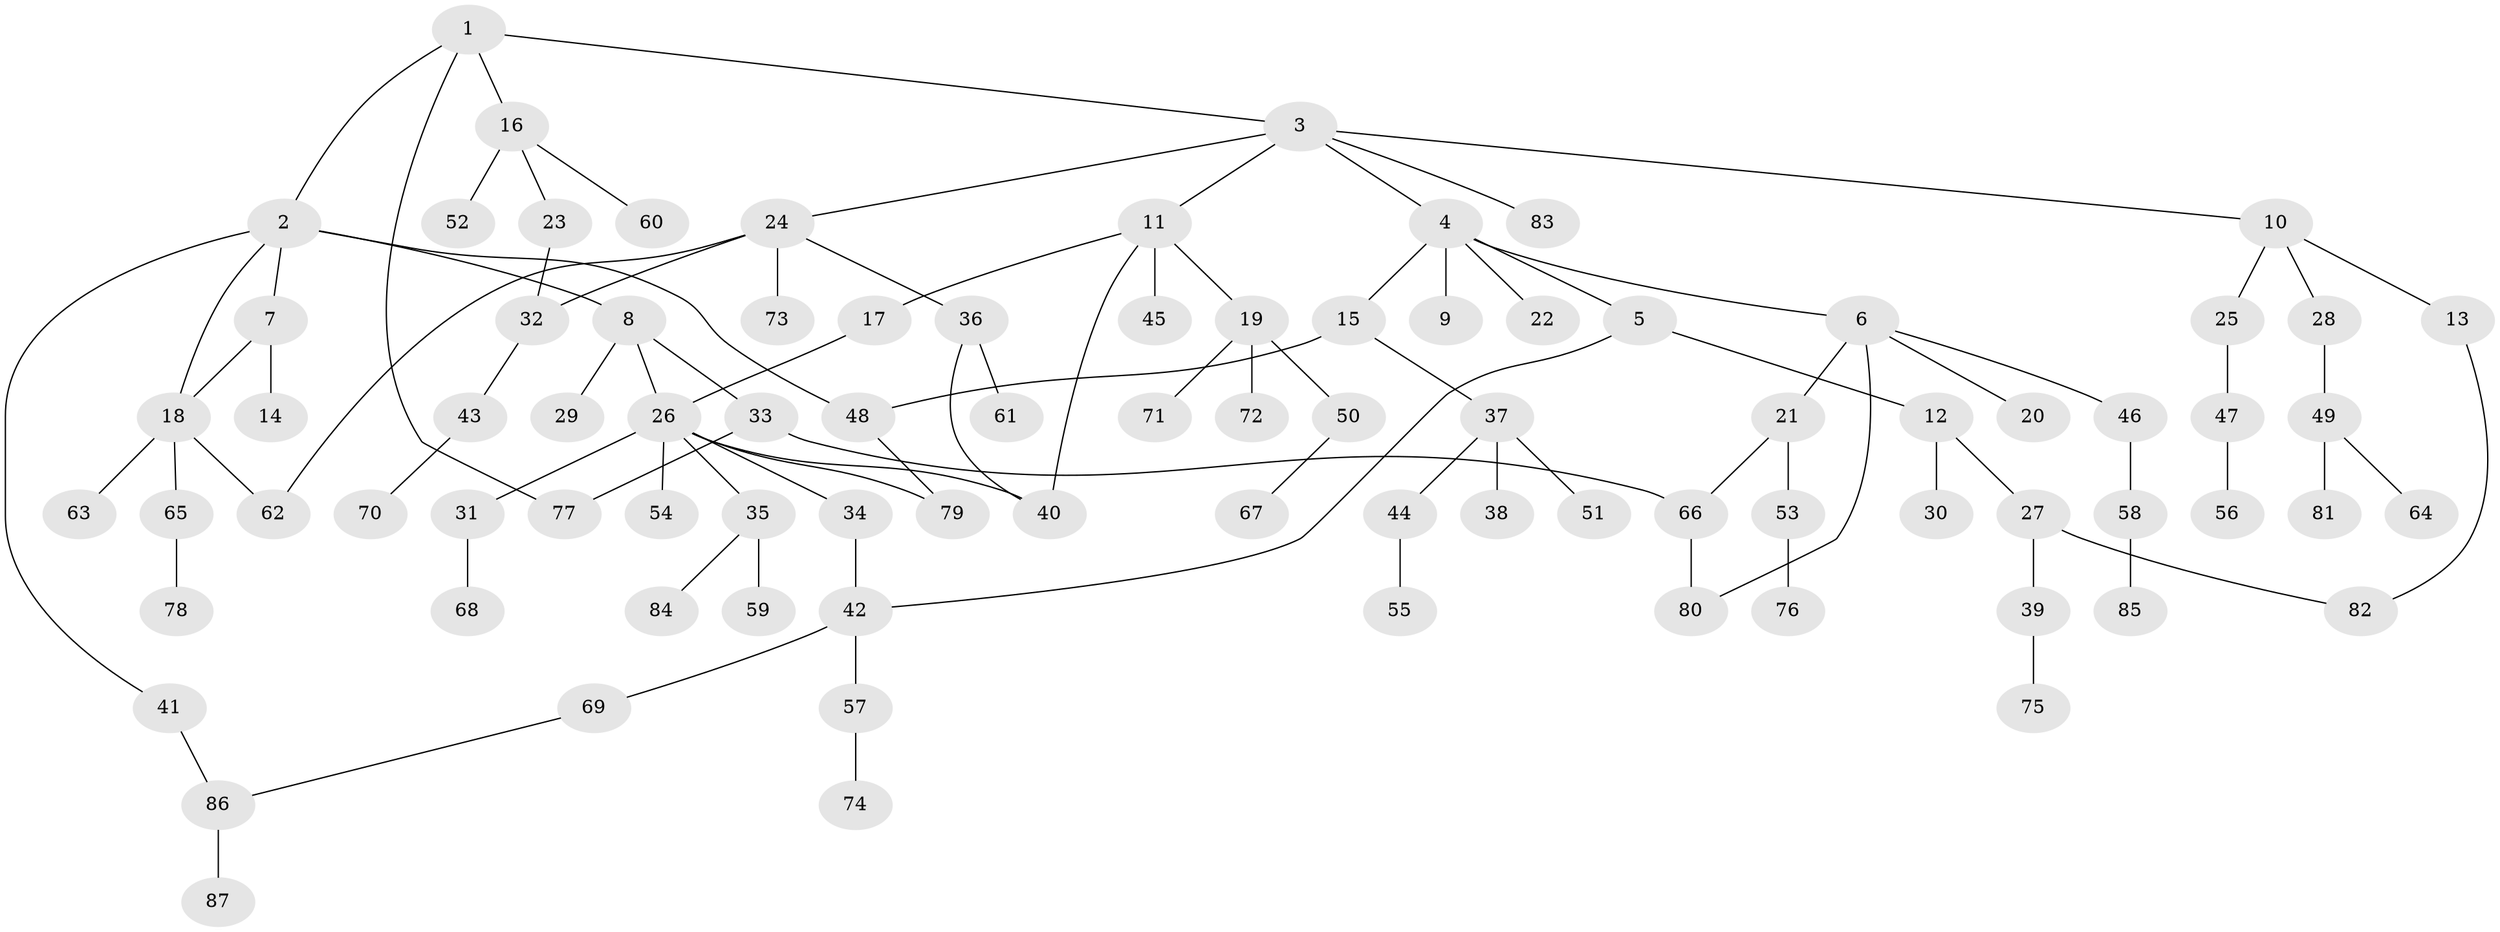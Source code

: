// Generated by graph-tools (version 1.1) at 2025/42/03/09/25 04:42:14]
// undirected, 87 vertices, 100 edges
graph export_dot {
graph [start="1"]
  node [color=gray90,style=filled];
  1;
  2;
  3;
  4;
  5;
  6;
  7;
  8;
  9;
  10;
  11;
  12;
  13;
  14;
  15;
  16;
  17;
  18;
  19;
  20;
  21;
  22;
  23;
  24;
  25;
  26;
  27;
  28;
  29;
  30;
  31;
  32;
  33;
  34;
  35;
  36;
  37;
  38;
  39;
  40;
  41;
  42;
  43;
  44;
  45;
  46;
  47;
  48;
  49;
  50;
  51;
  52;
  53;
  54;
  55;
  56;
  57;
  58;
  59;
  60;
  61;
  62;
  63;
  64;
  65;
  66;
  67;
  68;
  69;
  70;
  71;
  72;
  73;
  74;
  75;
  76;
  77;
  78;
  79;
  80;
  81;
  82;
  83;
  84;
  85;
  86;
  87;
  1 -- 2;
  1 -- 3;
  1 -- 16;
  1 -- 77;
  2 -- 7;
  2 -- 8;
  2 -- 18;
  2 -- 41;
  2 -- 48;
  3 -- 4;
  3 -- 10;
  3 -- 11;
  3 -- 24;
  3 -- 83;
  4 -- 5;
  4 -- 6;
  4 -- 9;
  4 -- 15;
  4 -- 22;
  5 -- 12;
  5 -- 42;
  6 -- 20;
  6 -- 21;
  6 -- 46;
  6 -- 80;
  7 -- 14;
  7 -- 18;
  8 -- 29;
  8 -- 33;
  8 -- 26;
  10 -- 13;
  10 -- 25;
  10 -- 28;
  11 -- 17;
  11 -- 19;
  11 -- 45;
  11 -- 40;
  12 -- 27;
  12 -- 30;
  13 -- 82;
  15 -- 37;
  15 -- 48;
  16 -- 23;
  16 -- 52;
  16 -- 60;
  17 -- 26;
  18 -- 62;
  18 -- 63;
  18 -- 65;
  19 -- 50;
  19 -- 71;
  19 -- 72;
  21 -- 53;
  21 -- 66;
  23 -- 32;
  24 -- 32;
  24 -- 36;
  24 -- 73;
  24 -- 62;
  25 -- 47;
  26 -- 31;
  26 -- 34;
  26 -- 35;
  26 -- 40;
  26 -- 54;
  26 -- 79;
  27 -- 39;
  27 -- 82;
  28 -- 49;
  31 -- 68;
  32 -- 43;
  33 -- 77;
  33 -- 66;
  34 -- 42;
  35 -- 59;
  35 -- 84;
  36 -- 61;
  36 -- 40;
  37 -- 38;
  37 -- 44;
  37 -- 51;
  39 -- 75;
  41 -- 86;
  42 -- 57;
  42 -- 69;
  43 -- 70;
  44 -- 55;
  46 -- 58;
  47 -- 56;
  48 -- 79;
  49 -- 64;
  49 -- 81;
  50 -- 67;
  53 -- 76;
  57 -- 74;
  58 -- 85;
  65 -- 78;
  66 -- 80;
  69 -- 86;
  86 -- 87;
}
